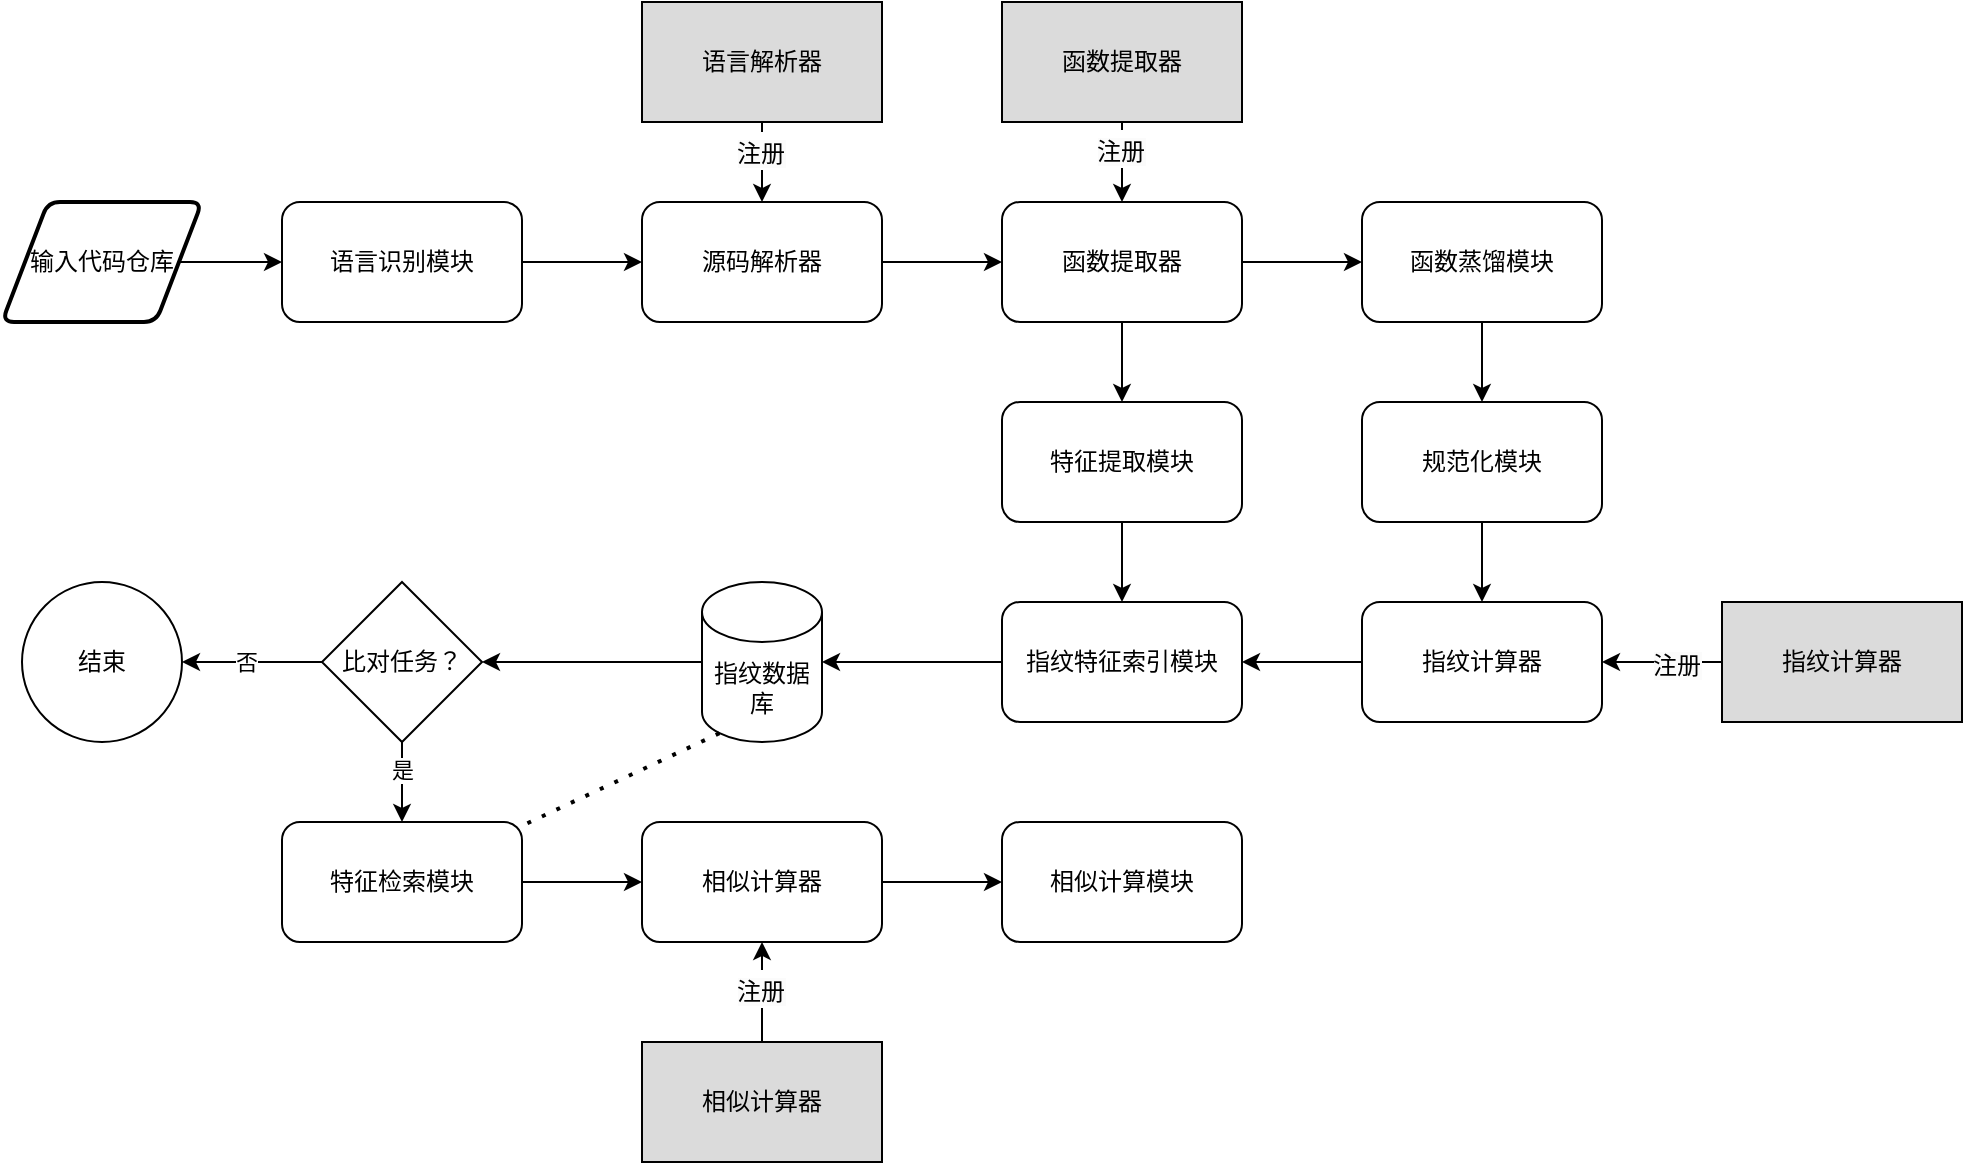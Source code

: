 <mxfile version="20.7.4" type="github">
  <diagram id="C5RBs43oDa-KdzZeNtuy" name="Page-1">
    <mxGraphModel dx="2153" dy="1024" grid="1" gridSize="10" guides="1" tooltips="1" connect="1" arrows="1" fold="1" page="1" pageScale="1" pageWidth="827" pageHeight="1169" math="0" shadow="0">
      <root>
        <mxCell id="WIyWlLk6GJQsqaUBKTNV-0" />
        <mxCell id="WIyWlLk6GJQsqaUBKTNV-1" parent="WIyWlLk6GJQsqaUBKTNV-0" />
        <mxCell id="jyzZ4kDg1ZwlGxl__Olp-5" value="" style="edgeStyle=orthogonalEdgeStyle;rounded=0;orthogonalLoop=1;jettySize=auto;html=1;" parent="WIyWlLk6GJQsqaUBKTNV-1" source="jyzZ4kDg1ZwlGxl__Olp-3" target="jyzZ4kDg1ZwlGxl__Olp-4" edge="1">
          <mxGeometry relative="1" as="geometry" />
        </mxCell>
        <mxCell id="jyzZ4kDg1ZwlGxl__Olp-3" value="输入代码仓库" style="shape=parallelogram;html=1;strokeWidth=2;perimeter=parallelogramPerimeter;whiteSpace=wrap;rounded=1;arcSize=12;size=0.23;" parent="WIyWlLk6GJQsqaUBKTNV-1" vertex="1">
          <mxGeometry x="-10" y="270" width="100" height="60" as="geometry" />
        </mxCell>
        <mxCell id="jyzZ4kDg1ZwlGxl__Olp-17" value="" style="edgeStyle=orthogonalEdgeStyle;rounded=0;orthogonalLoop=1;jettySize=auto;html=1;" parent="WIyWlLk6GJQsqaUBKTNV-1" source="jyzZ4kDg1ZwlGxl__Olp-4" target="jyzZ4kDg1ZwlGxl__Olp-6" edge="1">
          <mxGeometry relative="1" as="geometry" />
        </mxCell>
        <mxCell id="jyzZ4kDg1ZwlGxl__Olp-4" value="语言识别模块" style="rounded=1;whiteSpace=wrap;html=1;" parent="WIyWlLk6GJQsqaUBKTNV-1" vertex="1">
          <mxGeometry x="130" y="270" width="120" height="60" as="geometry" />
        </mxCell>
        <mxCell id="jyzZ4kDg1ZwlGxl__Olp-9" value="" style="edgeStyle=orthogonalEdgeStyle;rounded=0;orthogonalLoop=1;jettySize=auto;html=1;" parent="WIyWlLk6GJQsqaUBKTNV-1" source="jyzZ4kDg1ZwlGxl__Olp-6" target="jyzZ4kDg1ZwlGxl__Olp-8" edge="1">
          <mxGeometry relative="1" as="geometry" />
        </mxCell>
        <mxCell id="jyzZ4kDg1ZwlGxl__Olp-6" value="源码解析器" style="rounded=1;whiteSpace=wrap;html=1;" parent="WIyWlLk6GJQsqaUBKTNV-1" vertex="1">
          <mxGeometry x="310" y="270" width="120" height="60" as="geometry" />
        </mxCell>
        <mxCell id="jyzZ4kDg1ZwlGxl__Olp-11" value="" style="edgeStyle=orthogonalEdgeStyle;rounded=0;orthogonalLoop=1;jettySize=auto;html=1;" parent="WIyWlLk6GJQsqaUBKTNV-1" source="jyzZ4kDg1ZwlGxl__Olp-8" target="jyzZ4kDg1ZwlGxl__Olp-10" edge="1">
          <mxGeometry relative="1" as="geometry" />
        </mxCell>
        <mxCell id="jyzZ4kDg1ZwlGxl__Olp-27" value="" style="edgeStyle=orthogonalEdgeStyle;rounded=0;orthogonalLoop=1;jettySize=auto;html=1;" parent="WIyWlLk6GJQsqaUBKTNV-1" source="jyzZ4kDg1ZwlGxl__Olp-8" target="jyzZ4kDg1ZwlGxl__Olp-26" edge="1">
          <mxGeometry relative="1" as="geometry" />
        </mxCell>
        <mxCell id="jyzZ4kDg1ZwlGxl__Olp-8" value="函数提取器" style="rounded=1;whiteSpace=wrap;html=1;" parent="WIyWlLk6GJQsqaUBKTNV-1" vertex="1">
          <mxGeometry x="490" y="270" width="120" height="60" as="geometry" />
        </mxCell>
        <mxCell id="jyzZ4kDg1ZwlGxl__Olp-21" value="" style="edgeStyle=orthogonalEdgeStyle;rounded=0;orthogonalLoop=1;jettySize=auto;html=1;" parent="WIyWlLk6GJQsqaUBKTNV-1" source="jyzZ4kDg1ZwlGxl__Olp-10" target="jyzZ4kDg1ZwlGxl__Olp-12" edge="1">
          <mxGeometry relative="1" as="geometry" />
        </mxCell>
        <mxCell id="jyzZ4kDg1ZwlGxl__Olp-10" value="函数蒸馏模块" style="rounded=1;whiteSpace=wrap;html=1;" parent="WIyWlLk6GJQsqaUBKTNV-1" vertex="1">
          <mxGeometry x="670" y="270" width="120" height="60" as="geometry" />
        </mxCell>
        <mxCell id="jyzZ4kDg1ZwlGxl__Olp-24" value="" style="edgeStyle=orthogonalEdgeStyle;rounded=0;orthogonalLoop=1;jettySize=auto;html=1;" parent="WIyWlLk6GJQsqaUBKTNV-1" source="jyzZ4kDg1ZwlGxl__Olp-12" target="jyzZ4kDg1ZwlGxl__Olp-22" edge="1">
          <mxGeometry relative="1" as="geometry" />
        </mxCell>
        <mxCell id="jyzZ4kDg1ZwlGxl__Olp-12" value="规范化模块" style="rounded=1;whiteSpace=wrap;html=1;" parent="WIyWlLk6GJQsqaUBKTNV-1" vertex="1">
          <mxGeometry x="670" y="370" width="120" height="60" as="geometry" />
        </mxCell>
        <mxCell id="jyzZ4kDg1ZwlGxl__Olp-29" value="" style="edgeStyle=orthogonalEdgeStyle;rounded=0;orthogonalLoop=1;jettySize=auto;html=1;" parent="WIyWlLk6GJQsqaUBKTNV-1" source="jyzZ4kDg1ZwlGxl__Olp-22" target="jyzZ4kDg1ZwlGxl__Olp-25" edge="1">
          <mxGeometry relative="1" as="geometry" />
        </mxCell>
        <mxCell id="jyzZ4kDg1ZwlGxl__Olp-22" value="指纹计算器" style="rounded=1;whiteSpace=wrap;html=1;" parent="WIyWlLk6GJQsqaUBKTNV-1" vertex="1">
          <mxGeometry x="670" y="470" width="120" height="60" as="geometry" />
        </mxCell>
        <mxCell id="jyzZ4kDg1ZwlGxl__Olp-31" value="" style="edgeStyle=orthogonalEdgeStyle;rounded=0;orthogonalLoop=1;jettySize=auto;html=1;" parent="WIyWlLk6GJQsqaUBKTNV-1" source="jyzZ4kDg1ZwlGxl__Olp-25" target="jyzZ4kDg1ZwlGxl__Olp-30" edge="1">
          <mxGeometry relative="1" as="geometry" />
        </mxCell>
        <mxCell id="jyzZ4kDg1ZwlGxl__Olp-25" value="指纹特征索引模块" style="rounded=1;whiteSpace=wrap;html=1;" parent="WIyWlLk6GJQsqaUBKTNV-1" vertex="1">
          <mxGeometry x="490" y="470" width="120" height="60" as="geometry" />
        </mxCell>
        <mxCell id="jyzZ4kDg1ZwlGxl__Olp-28" value="" style="edgeStyle=orthogonalEdgeStyle;rounded=0;orthogonalLoop=1;jettySize=auto;html=1;" parent="WIyWlLk6GJQsqaUBKTNV-1" source="jyzZ4kDg1ZwlGxl__Olp-26" target="jyzZ4kDg1ZwlGxl__Olp-25" edge="1">
          <mxGeometry relative="1" as="geometry" />
        </mxCell>
        <mxCell id="jyzZ4kDg1ZwlGxl__Olp-26" value="特征提取模块" style="rounded=1;whiteSpace=wrap;html=1;" parent="WIyWlLk6GJQsqaUBKTNV-1" vertex="1">
          <mxGeometry x="490" y="370" width="120" height="60" as="geometry" />
        </mxCell>
        <mxCell id="jyzZ4kDg1ZwlGxl__Olp-33" value="" style="edgeStyle=orthogonalEdgeStyle;rounded=0;orthogonalLoop=1;jettySize=auto;html=1;" parent="WIyWlLk6GJQsqaUBKTNV-1" source="jyzZ4kDg1ZwlGxl__Olp-30" target="jyzZ4kDg1ZwlGxl__Olp-32" edge="1">
          <mxGeometry relative="1" as="geometry" />
        </mxCell>
        <mxCell id="jyzZ4kDg1ZwlGxl__Olp-30" value="指纹数据库" style="shape=cylinder3;whiteSpace=wrap;html=1;boundedLbl=1;backgroundOutline=1;size=15;" parent="WIyWlLk6GJQsqaUBKTNV-1" vertex="1">
          <mxGeometry x="340" y="460" width="60" height="80" as="geometry" />
        </mxCell>
        <mxCell id="jyzZ4kDg1ZwlGxl__Olp-35" value="" style="edgeStyle=orthogonalEdgeStyle;rounded=0;orthogonalLoop=1;jettySize=auto;html=1;" parent="WIyWlLk6GJQsqaUBKTNV-1" source="jyzZ4kDg1ZwlGxl__Olp-32" target="jyzZ4kDg1ZwlGxl__Olp-34" edge="1">
          <mxGeometry relative="1" as="geometry" />
        </mxCell>
        <mxCell id="jyzZ4kDg1ZwlGxl__Olp-36" value="否" style="edgeLabel;html=1;align=center;verticalAlign=middle;resizable=0;points=[];" parent="jyzZ4kDg1ZwlGxl__Olp-35" vertex="1" connectable="0">
          <mxGeometry x="0.086" relative="1" as="geometry">
            <mxPoint as="offset" />
          </mxGeometry>
        </mxCell>
        <mxCell id="jyzZ4kDg1ZwlGxl__Olp-38" value="" style="edgeStyle=orthogonalEdgeStyle;rounded=0;orthogonalLoop=1;jettySize=auto;html=1;" parent="WIyWlLk6GJQsqaUBKTNV-1" source="jyzZ4kDg1ZwlGxl__Olp-32" target="jyzZ4kDg1ZwlGxl__Olp-37" edge="1">
          <mxGeometry relative="1" as="geometry" />
        </mxCell>
        <mxCell id="jyzZ4kDg1ZwlGxl__Olp-39" value="是" style="edgeLabel;html=1;align=center;verticalAlign=middle;resizable=0;points=[];" parent="jyzZ4kDg1ZwlGxl__Olp-38" vertex="1" connectable="0">
          <mxGeometry x="-0.3" relative="1" as="geometry">
            <mxPoint as="offset" />
          </mxGeometry>
        </mxCell>
        <mxCell id="jyzZ4kDg1ZwlGxl__Olp-32" value="比对任务？" style="rhombus;whiteSpace=wrap;html=1;" parent="WIyWlLk6GJQsqaUBKTNV-1" vertex="1">
          <mxGeometry x="150" y="460" width="80" height="80" as="geometry" />
        </mxCell>
        <mxCell id="jyzZ4kDg1ZwlGxl__Olp-34" value="结束" style="ellipse;whiteSpace=wrap;html=1;aspect=fixed;" parent="WIyWlLk6GJQsqaUBKTNV-1" vertex="1">
          <mxGeometry y="460" width="80" height="80" as="geometry" />
        </mxCell>
        <mxCell id="jyzZ4kDg1ZwlGxl__Olp-57" value="" style="edgeStyle=none;rounded=0;orthogonalLoop=1;jettySize=auto;html=1;" parent="WIyWlLk6GJQsqaUBKTNV-1" source="jyzZ4kDg1ZwlGxl__Olp-37" target="jyzZ4kDg1ZwlGxl__Olp-40" edge="1">
          <mxGeometry relative="1" as="geometry" />
        </mxCell>
        <mxCell id="jyzZ4kDg1ZwlGxl__Olp-37" value="特征检索模块" style="rounded=1;whiteSpace=wrap;html=1;" parent="WIyWlLk6GJQsqaUBKTNV-1" vertex="1">
          <mxGeometry x="130" y="580" width="120" height="60" as="geometry" />
        </mxCell>
        <mxCell id="jyzZ4kDg1ZwlGxl__Olp-61" value="" style="edgeStyle=none;rounded=0;orthogonalLoop=1;jettySize=auto;html=1;" parent="WIyWlLk6GJQsqaUBKTNV-1" source="jyzZ4kDg1ZwlGxl__Olp-40" target="jyzZ4kDg1ZwlGxl__Olp-60" edge="1">
          <mxGeometry relative="1" as="geometry" />
        </mxCell>
        <mxCell id="jyzZ4kDg1ZwlGxl__Olp-40" value="相似计算器" style="rounded=1;whiteSpace=wrap;html=1;" parent="WIyWlLk6GJQsqaUBKTNV-1" vertex="1">
          <mxGeometry x="310" y="580" width="120" height="60" as="geometry" />
        </mxCell>
        <mxCell id="jyzZ4kDg1ZwlGxl__Olp-41" value="" style="endArrow=none;dashed=1;html=1;dashPattern=1 3;strokeWidth=2;rounded=0;exitX=0.145;exitY=1;exitDx=0;exitDy=-4.35;exitPerimeter=0;" parent="WIyWlLk6GJQsqaUBKTNV-1" source="jyzZ4kDg1ZwlGxl__Olp-30" target="jyzZ4kDg1ZwlGxl__Olp-37" edge="1">
          <mxGeometry width="50" height="50" relative="1" as="geometry">
            <mxPoint x="430" y="520" as="sourcePoint" />
            <mxPoint x="480" y="470" as="targetPoint" />
          </mxGeometry>
        </mxCell>
        <mxCell id="jyzZ4kDg1ZwlGxl__Olp-50" value="" style="edgeStyle=none;rounded=0;orthogonalLoop=1;jettySize=auto;html=1;" parent="WIyWlLk6GJQsqaUBKTNV-1" source="jyzZ4kDg1ZwlGxl__Olp-49" target="jyzZ4kDg1ZwlGxl__Olp-6" edge="1">
          <mxGeometry relative="1" as="geometry" />
        </mxCell>
        <mxCell id="OAWIFn0U_RYJsTswj_zg-0" value="&lt;span style=&quot;font-size: 12px; background-color: rgb(251, 251, 251);&quot;&gt;注册&lt;/span&gt;" style="edgeLabel;html=1;align=center;verticalAlign=middle;resizable=0;points=[];fontSize=16;" vertex="1" connectable="0" parent="jyzZ4kDg1ZwlGxl__Olp-50">
          <mxGeometry x="-0.3" y="-1" relative="1" as="geometry">
            <mxPoint as="offset" />
          </mxGeometry>
        </mxCell>
        <mxCell id="jyzZ4kDg1ZwlGxl__Olp-49" value="语言解析器" style="rounded=0;whiteSpace=wrap;html=1;fillColor=#DBDBDB;" parent="WIyWlLk6GJQsqaUBKTNV-1" vertex="1">
          <mxGeometry x="310" y="170" width="120" height="60" as="geometry" />
        </mxCell>
        <mxCell id="jyzZ4kDg1ZwlGxl__Olp-52" value="" style="edgeStyle=none;rounded=0;orthogonalLoop=1;jettySize=auto;html=1;" parent="WIyWlLk6GJQsqaUBKTNV-1" source="jyzZ4kDg1ZwlGxl__Olp-51" target="jyzZ4kDg1ZwlGxl__Olp-8" edge="1">
          <mxGeometry relative="1" as="geometry" />
        </mxCell>
        <mxCell id="OAWIFn0U_RYJsTswj_zg-1" value="&lt;span style=&quot;font-size: 12px; background-color: rgb(251, 251, 251);&quot;&gt;注册&lt;/span&gt;" style="edgeLabel;html=1;align=center;verticalAlign=middle;resizable=0;points=[];fontSize=16;" vertex="1" connectable="0" parent="jyzZ4kDg1ZwlGxl__Olp-52">
          <mxGeometry x="-0.35" y="-1" relative="1" as="geometry">
            <mxPoint as="offset" />
          </mxGeometry>
        </mxCell>
        <mxCell id="jyzZ4kDg1ZwlGxl__Olp-51" value="函数提取器" style="rounded=0;whiteSpace=wrap;html=1;fillColor=#DBDBDB;" parent="WIyWlLk6GJQsqaUBKTNV-1" vertex="1">
          <mxGeometry x="490" y="170" width="120" height="60" as="geometry" />
        </mxCell>
        <mxCell id="jyzZ4kDg1ZwlGxl__Olp-54" value="" style="edgeStyle=none;rounded=0;orthogonalLoop=1;jettySize=auto;html=1;" parent="WIyWlLk6GJQsqaUBKTNV-1" source="jyzZ4kDg1ZwlGxl__Olp-53" target="jyzZ4kDg1ZwlGxl__Olp-22" edge="1">
          <mxGeometry relative="1" as="geometry" />
        </mxCell>
        <mxCell id="OAWIFn0U_RYJsTswj_zg-2" value="&lt;span style=&quot;font-size: 12px; background-color: rgb(251, 251, 251);&quot;&gt;注册&lt;/span&gt;" style="edgeLabel;html=1;align=center;verticalAlign=middle;resizable=0;points=[];fontSize=16;" vertex="1" connectable="0" parent="jyzZ4kDg1ZwlGxl__Olp-54">
          <mxGeometry x="0.2" y="-1" relative="1" as="geometry">
            <mxPoint x="13" y="1" as="offset" />
          </mxGeometry>
        </mxCell>
        <mxCell id="jyzZ4kDg1ZwlGxl__Olp-53" value="指纹计算器" style="rounded=0;whiteSpace=wrap;html=1;fillColor=#DBDBDB;" parent="WIyWlLk6GJQsqaUBKTNV-1" vertex="1">
          <mxGeometry x="850" y="470" width="120" height="60" as="geometry" />
        </mxCell>
        <mxCell id="jyzZ4kDg1ZwlGxl__Olp-56" value="" style="edgeStyle=none;rounded=0;orthogonalLoop=1;jettySize=auto;html=1;" parent="WIyWlLk6GJQsqaUBKTNV-1" source="jyzZ4kDg1ZwlGxl__Olp-55" target="jyzZ4kDg1ZwlGxl__Olp-40" edge="1">
          <mxGeometry relative="1" as="geometry" />
        </mxCell>
        <mxCell id="OAWIFn0U_RYJsTswj_zg-3" value="&lt;span style=&quot;font-size: 12px; background-color: rgb(251, 251, 251);&quot;&gt;注册&lt;/span&gt;" style="edgeLabel;html=1;align=center;verticalAlign=middle;resizable=0;points=[];fontSize=16;" vertex="1" connectable="0" parent="jyzZ4kDg1ZwlGxl__Olp-56">
          <mxGeometry x="0.079" y="1" relative="1" as="geometry">
            <mxPoint as="offset" />
          </mxGeometry>
        </mxCell>
        <mxCell id="jyzZ4kDg1ZwlGxl__Olp-55" value="相似计算器" style="rounded=0;whiteSpace=wrap;html=1;fillColor=#DBDBDB;" parent="WIyWlLk6GJQsqaUBKTNV-1" vertex="1">
          <mxGeometry x="310" y="690" width="120" height="60" as="geometry" />
        </mxCell>
        <mxCell id="jyzZ4kDg1ZwlGxl__Olp-60" value="相似计算模块" style="rounded=1;whiteSpace=wrap;html=1;" parent="WIyWlLk6GJQsqaUBKTNV-1" vertex="1">
          <mxGeometry x="490" y="580" width="120" height="60" as="geometry" />
        </mxCell>
      </root>
    </mxGraphModel>
  </diagram>
</mxfile>
